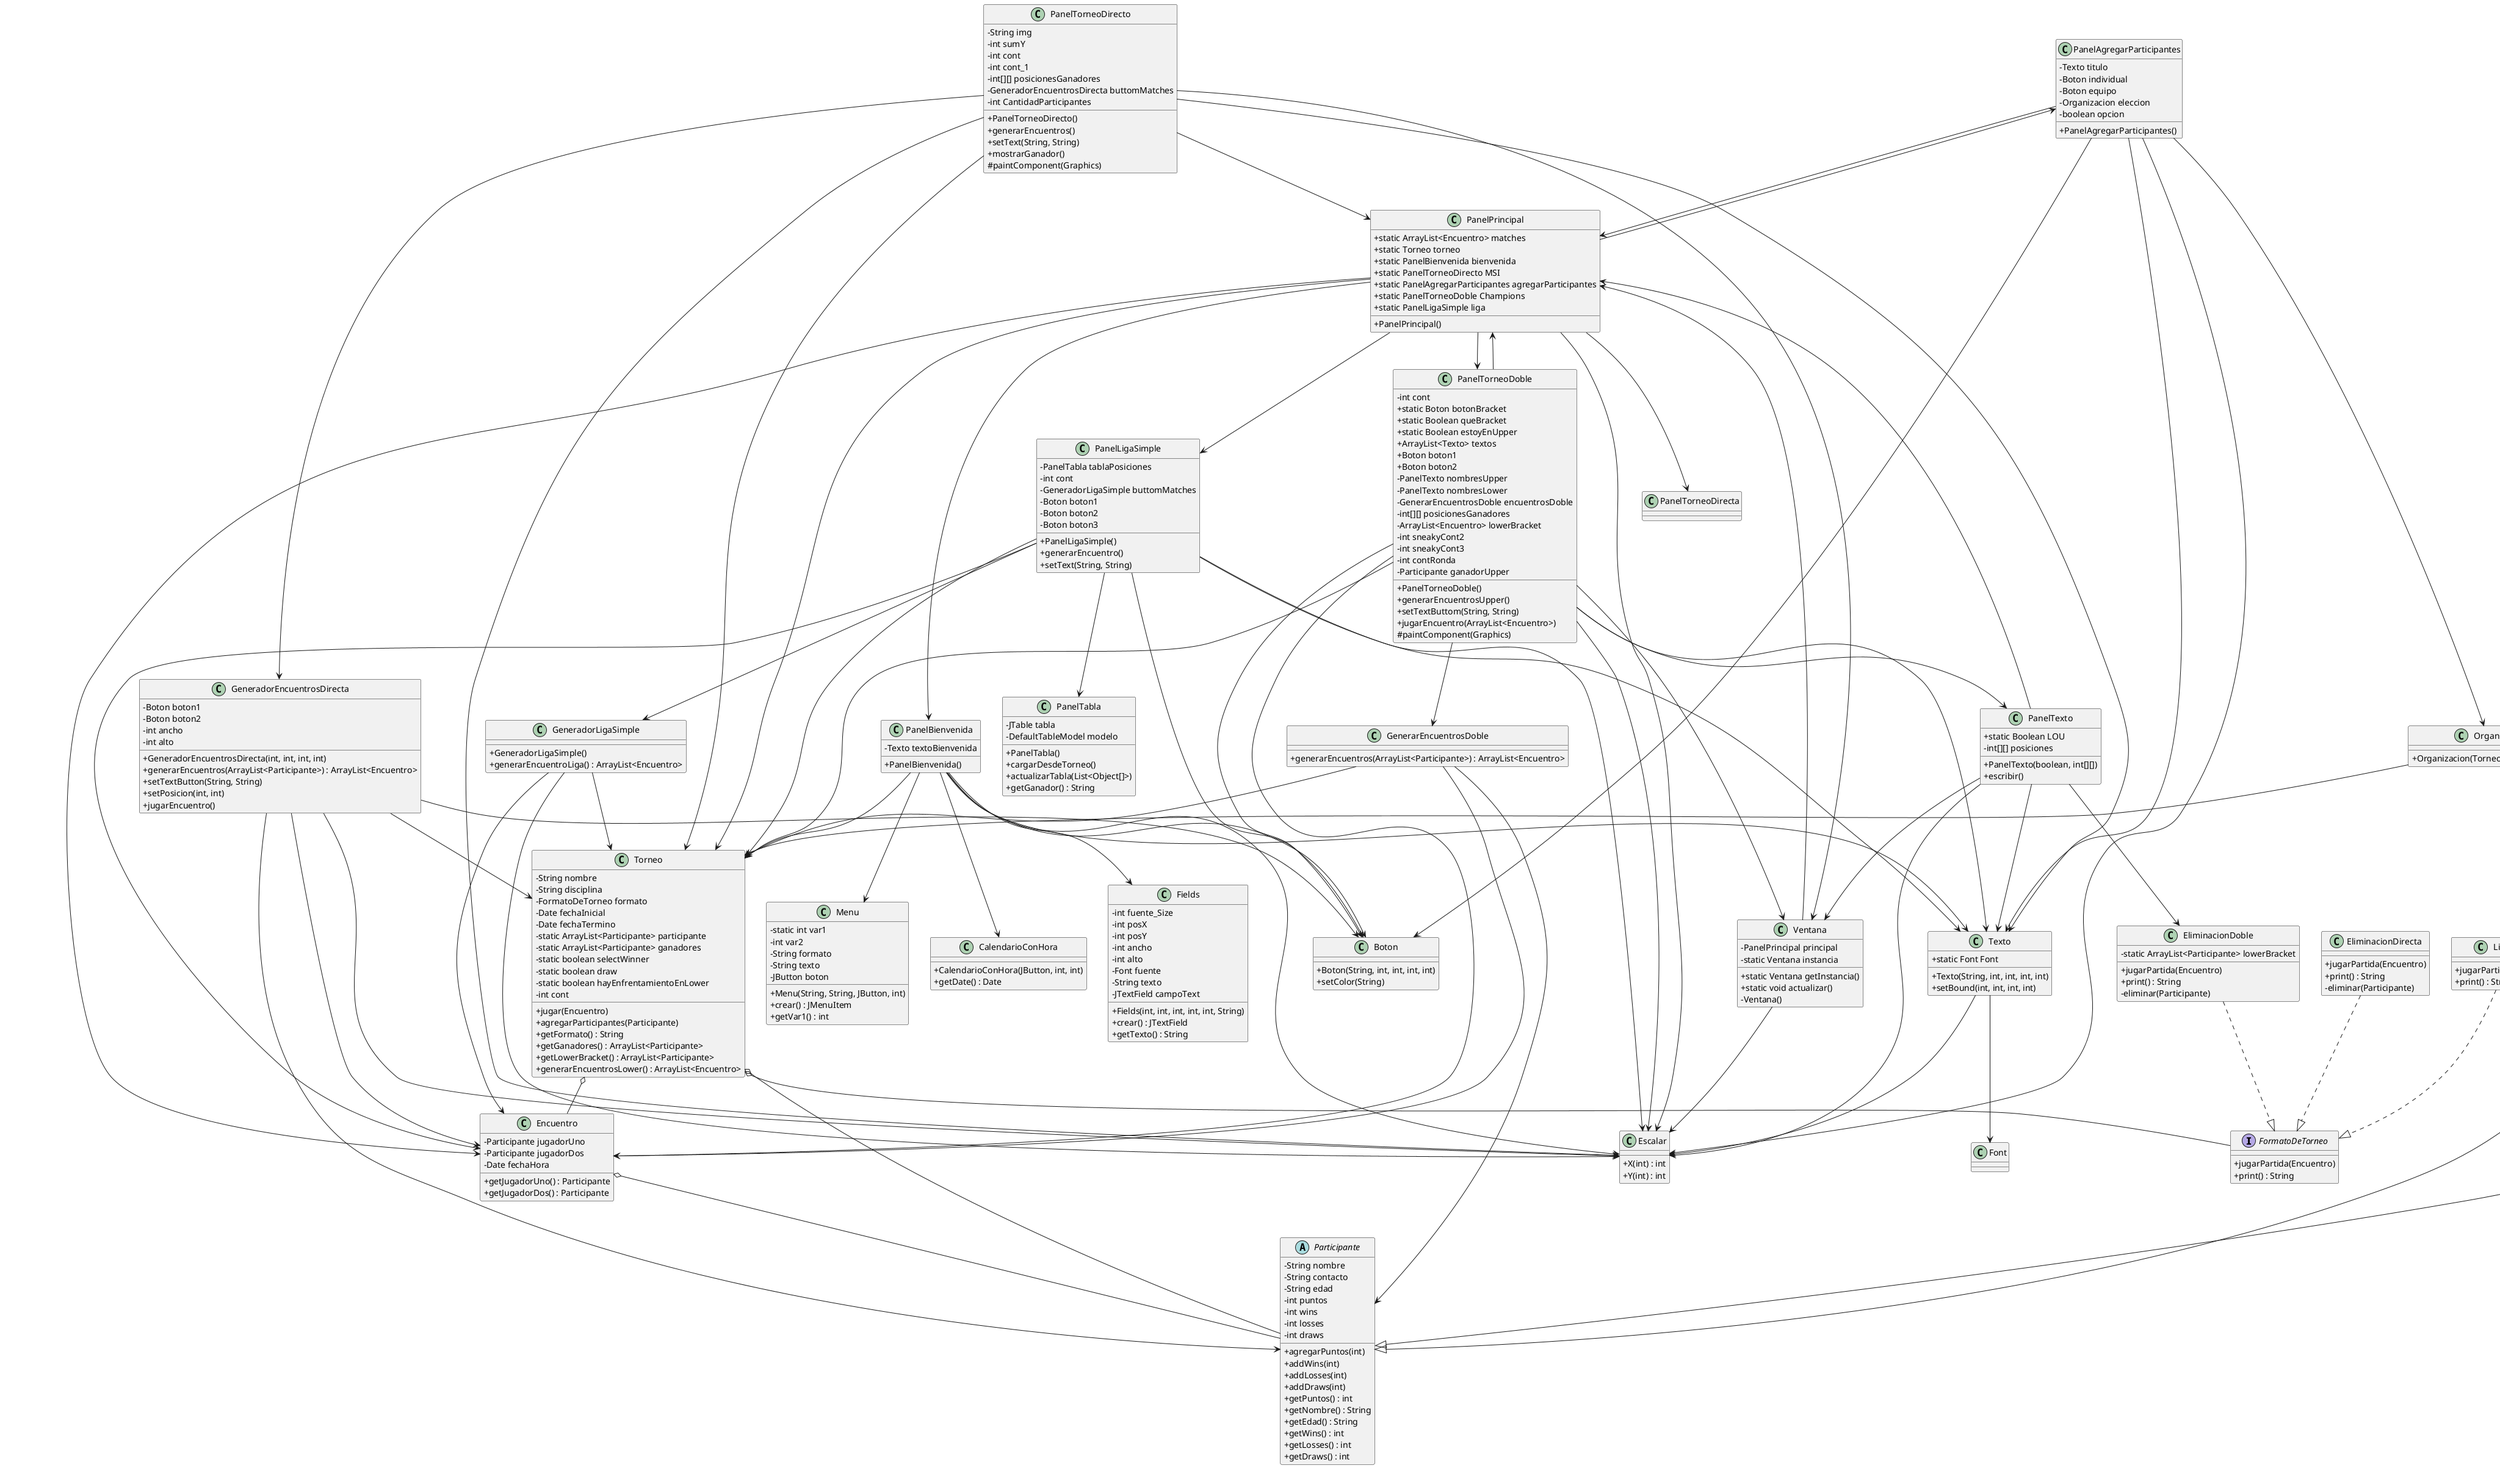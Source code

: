 @startuml
skinparam classAttributeIconSize 0

interface FormatoDeTorneo {
  + jugarPartida(Encuentro)
  + print() : String
}

class Torneo {
  - String nombre
  - String disciplina
  - FormatoDeTorneo formato
  - Date fechaInicial
  - Date fechaTermino
  - static ArrayList<Participante> participante
  - static ArrayList<Participante> ganadores
  - static boolean selectWinner
  - static boolean draw
  - static boolean hayEnfrentamientoEnLower
  - int cont
  + jugar(Encuentro)
  + agregarParticipantes(Participante)
  + getFormato() : String
  + getGanadores() : ArrayList<Participante>
  + getLowerBracket() : ArrayList<Participante>
  + generarEncuentrosLower() : ArrayList<Encuentro>
}

abstract class Participante {
  - String nombre
  - String contacto
  - String edad
  - int puntos
  - int wins
  - int losses
  - int draws
  + agregarPuntos(int)
  + addWins(int)
  + addLosses(int)
  + addDraws(int)
  + getPuntos() : int
  + getNombre() : String
  + getEdad() : String
  + getWins() : int
  + getLosses() : int
  + getDraws() : int
}

class LigaSimple {
  + jugarPartida(Encuentro)
  + print() : String
}

class EliminacionDirecta {
  + jugarPartida(Encuentro)
  + print() : String
  - eliminar(Participante)
}

class EliminacionDoble {
  - static ArrayList<Participante> lowerBracket
  + jugarPartida(Encuentro)
  + print() : String
  - eliminar(Participante)
}

class Encuentro {
  - Participante jugadorUno
  - Participante jugadorDos
  - Date fechaHora
  + getJugadorUno() : Participante
  + getJugadorDos() : Participante
}

class Deportista {
}

class Equipo {
  - ArrayList<Deportista> miembros
  + agregarDeportista(Deportista)
  + getMiembros() : ArrayList<Deportista>
}

class Organizacion {
  + Organizacion(Torneo, boolean, String)
}

class Boton {
  + Boton(String, int, int, int, int)
  + setColor(String)
}

class CalendarioConHora {
  + CalendarioConHora(JButton, int, int)
  + getDate() : Date
}

class Escalar {
  + X(int) : int
  + Y(int) : int
}

class Fields {
  - int fuente_Size
  - int posX
  - int posY
  - int ancho
  - int alto
  - Font fuente
  - String texto
  - JTextField campoText
  + Fields(int, int, int, int, int, String)
  + crear() : JTextField
  + getTexto() : String
}

class GeneradorEncuentrosDirecta {
  - Boton boton1
  - Boton boton2
  - int ancho
  - int alto
  + GeneradorEncuentrosDirecta(int, int, int, int)
  + generarEncuentros(ArrayList<Participante>) : ArrayList<Encuentro>
  + setTextButton(String, String)
  + setPosicion(int, int)
  + jugarEncuentro()
}

class GeneradorLigaSimple {
  + GeneradorLigaSimple()
  + generarEncuentroLiga() : ArrayList<Encuentro>
}

class GenerarEncuentrosDoble {
  + generarEncuentros(ArrayList<Participante>) : ArrayList<Encuentro>
}

class Menu {
  - static int var1
  - int var2
  - String formato
  - String texto
  - JButton boton
  + Menu(String, String, JButton, int)
  + crear() : JMenuItem
  + getVar1() : int
}

class PanelAgregarParticipantes {
  - Texto titulo
  - Boton individual
  - Boton equipo
  - Organizacion eleccion
  - boolean opcion
  + PanelAgregarParticipantes()
}

class PanelBienvenida {
  - Texto textoBienvenida
  + PanelBienvenida()
}

class PanelLigaSimple {
  - PanelTabla tablaPosiciones
  - int cont
  - GeneradorLigaSimple buttomMatches
  - Boton boton1
  - Boton boton2
  - Boton boton3
  + PanelLigaSimple()
  + generarEncuentro()
  + setText(String, String)
}

class PanelTabla {
  - JTable tabla
  - DefaultTableModel modelo
  + PanelTabla()
  + cargarDesdeTorneo()
  + actualizarTabla(List<Object[]>)
  + getGanador() : String
}

class PanelPrincipal {
  + static ArrayList<Encuentro> matches
  + static Torneo torneo
  + static PanelBienvenida bienvenida
  + static PanelTorneoDirecto MSI
  + static PanelAgregarParticipantes agregarParticipantes
  + static PanelTorneoDoble Champions
  + static PanelLigaSimple liga
  + PanelPrincipal()
}
class PanelTexto {
  + static Boolean LOU
  - int[][] posiciones
  + PanelTexto(boolean, int[][])
  + escribir()
}
class PanelTorneoDirecto {
  - String img
  - int sumY
  - int cont
  - int cont_1
  - int[][] posicionesGanadores
  - GeneradorEncuentrosDirecta buttomMatches
  - int CantidadParticipantes
  + PanelTorneoDirecto()
  + generarEncuentros()
  + setText(String, String)
  + mostrarGanador()
  # paintComponent(Graphics)
}
class PanelTorneoDoble {
  - int cont
  + static Boton botonBracket
  + static Boolean queBracket
  + static Boolean estoyEnUpper
  + ArrayList<Texto> textos
  + Boton boton1
  + Boton boton2
  - PanelTexto nombresUpper
  - PanelTexto nombresLower
  - GenerarEncuentrosDoble encuentrosDoble
  - int[][] posicionesGanadores
  - ArrayList<Encuentro> lowerBracket
  - int sneakyCont2
  - int sneakyCont3
  - int contRonda
  - Participante ganadorUpper
  + PanelTorneoDoble()
  + generarEncuentrosUpper()
  + setTextButtom(String, String)
  + jugarEncuentro(ArrayList<Encuentro>)
  # paintComponent(Graphics)
}
class Texto {
  + static Font Font
  + Texto(String, int, int, int, int)
  + setBound(int, int, int, int)
}
class Ventana {
  - PanelPrincipal principal
  - static Ventana instancia
  + static Ventana getInstancia()
  + static void actualizar()
  - Ventana()
}

Ventana --> PanelPrincipal
Ventana --> Escalar


Texto --> Font
Texto --> Escalar

PanelTorneoDoble --> PanelTexto
PanelTorneoDoble --> Texto
PanelTorneoDoble --> Boton
PanelTorneoDoble --> GenerarEncuentrosDoble
PanelTorneoDoble --> Torneo
PanelTorneoDoble --> PanelPrincipal
PanelTorneoDoble --> Encuentro
PanelTorneoDoble --> Ventana
PanelTorneoDoble --> Escalar


PanelTorneoDirecto --> Texto
PanelTorneoDirecto --> GeneradorEncuentrosDirecta
PanelTorneoDirecto --> Torneo
PanelTorneoDirecto --> PanelPrincipal
PanelTorneoDirecto --> Ventana
PanelTorneoDirecto --> Escalar

PanelTexto --> Texto
PanelTexto --> PanelPrincipal
PanelTexto --> EliminacionDoble
PanelTexto --> Ventana
PanelTexto --> Escalar

' Herencias
Deportista --|> Participante
Equipo --|> Participante
LigaSimple ..|> FormatoDeTorneo
EliminacionDirecta ..|> FormatoDeTorneo
EliminacionDoble ..|> FormatoDeTorneo

' Relaciones
Torneo o-- FormatoDeTorneo
Torneo o-- Encuentro
Torneo o-- Participante
Encuentro o-- Participante
Equipo --> Deportista
Organizacion --> Torneo
Organizacion --> Equipo
Organizacion --> Deportista
GeneradorEncuentrosDirecta --> Boton
GeneradorEncuentrosDirecta --> Torneo
GeneradorEncuentrosDirecta --> Participante
GeneradorEncuentrosDirecta --> Encuentro
GeneradorEncuentrosDirecta --> Escalar
GeneradorLigaSimple --> Encuentro
GeneradorLigaSimple --> Torneo
GeneradorLigaSimple --> Escalar
GenerarEncuentrosDoble --> Participante
GenerarEncuentrosDoble --> Encuentro
GenerarEncuentrosDoble --> Torneo

PanelAgregarParticipantes --> Boton
PanelAgregarParticipantes --> Texto
PanelAgregarParticipantes --> Organizacion
PanelAgregarParticipantes --> PanelPrincipal
PanelAgregarParticipantes --> Escalar

PanelBienvenida --> Boton
PanelBienvenida --> Texto
PanelBienvenida --> Fields
PanelBienvenida --> CalendarioConHora
PanelBienvenida --> Menu
PanelBienvenida --> Torneo
PanelBienvenida --> Escalar

PanelLigaSimple --> GeneradorLigaSimple
PanelLigaSimple --> PanelTabla
PanelLigaSimple --> Boton
PanelLigaSimple --> Texto
PanelLigaSimple --> Encuentro
PanelLigaSimple --> Torneo
PanelLigaSimple --> Escalar

PanelPrincipal --> PanelBienvenida
PanelPrincipal --> PanelTorneoDirecta
PanelPrincipal --> PanelAgregarParticipantes
PanelPrincipal --> PanelTorneoDoble
PanelPrincipal --> PanelLigaSimple
PanelPrincipal --> Torneo
PanelPrincipal --> Encuentro
PanelPrincipal --> Escalar
@enduml
